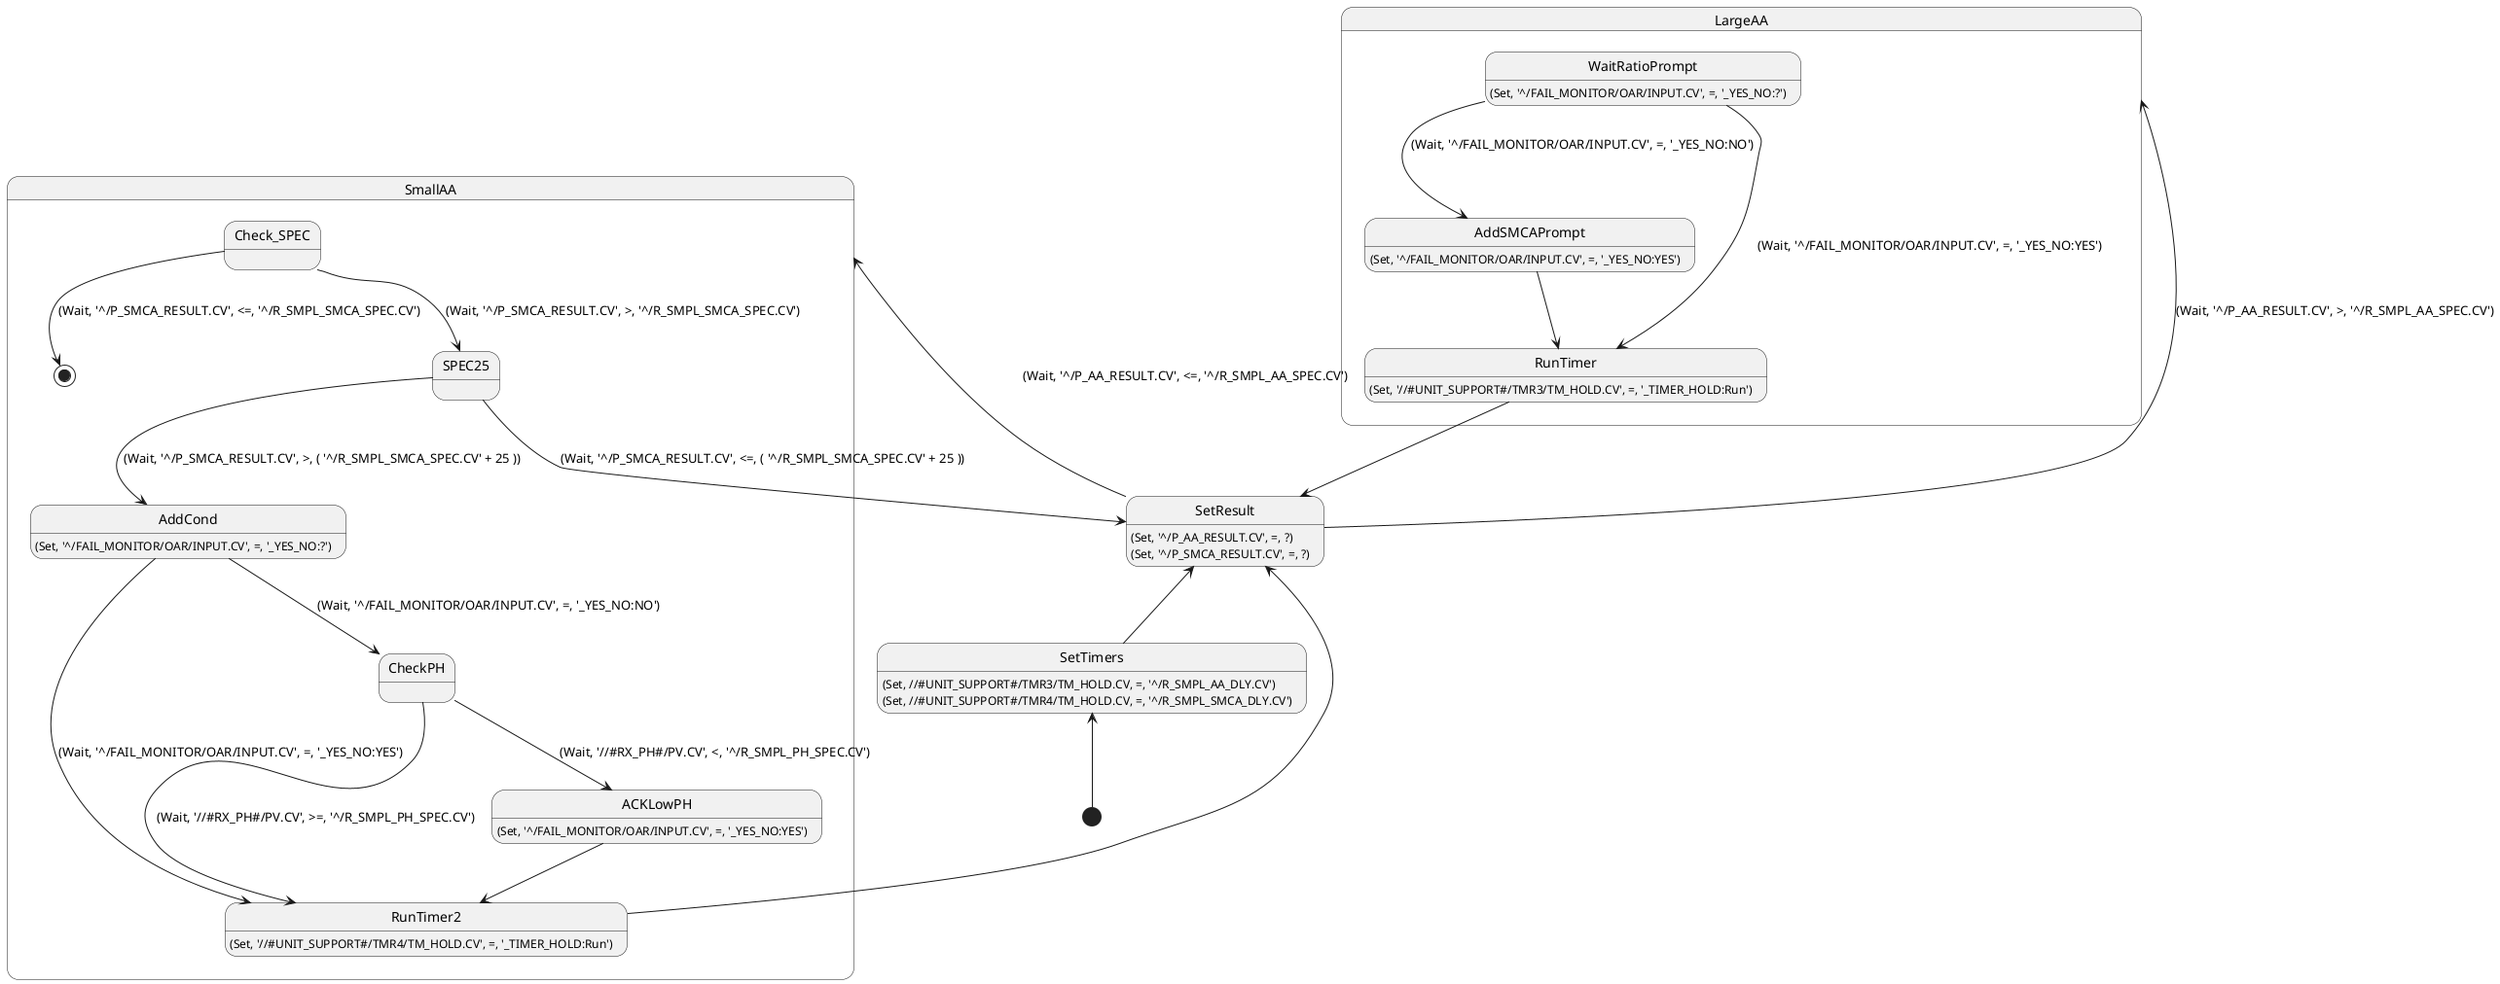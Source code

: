 @startuml

[*] -up-> SetTimers

SetTimers: (Set, //#UNIT_SUPPORT#/TMR3/TM_HOLD.CV, =, '^/R_SMPL_AA_DLY.CV')
SetTimers: (Set, //#UNIT_SUPPORT#/TMR4/TM_HOLD.CV, =, '^/R_SMPL_SMCA_DLY.CV')

SetTimers -up-> SetResult

SetResult: (Set, '^/P_AA_RESULT.CV', =, ?)
SetResult: (Set, '^/P_SMCA_RESULT.CV', =, ?)

SetResult --> LargeAA: (Wait, '^/P_AA_RESULT.CV', >, '^/R_SMPL_AA_SPEC.CV')

SetResult --> SmallAA: (Wait, '^/P_AA_RESULT.CV', <=, '^/R_SMPL_AA_SPEC.CV')

state LargeAA {

WaitRatioPrompt: (Set, '^/FAIL_MONITOR/OAR/INPUT.CV', =, '_YES_NO:?')
WaitRatioPrompt --> AddSMCAPrompt: (Wait, '^/FAIL_MONITOR/OAR/INPUT.CV', =, '_YES_NO:NO')

WaitRatioPrompt --> RunTimer: (Wait, '^/FAIL_MONITOR/OAR/INPUT.CV', =, '_YES_NO:YES')
AddSMCAPrompt: (Set, '^/FAIL_MONITOR/OAR/INPUT.CV', =, '_YES_NO:YES')

AddSMCAPrompt --> RunTimer
RunTimer: (Set, '//#UNIT_SUPPORT#/TMR3/TM_HOLD.CV', =, '_TIMER_HOLD:Run')
RunTimer --> SetResult


}

state SmallAA {

Check_SPEC --> [*]: (Wait, '^/P_SMCA_RESULT.CV', <=, '^/R_SMPL_SMCA_SPEC.CV')
Check_SPEC --> SPEC25: (Wait, '^/P_SMCA_RESULT.CV', >, '^/R_SMPL_SMCA_SPEC.CV')

SPEC25 --> SetResult: (Wait, '^/P_SMCA_RESULT.CV', <=, ( '^/R_SMPL_SMCA_SPEC.CV' + 25 ))

SPEC25 --> AddCond: (Wait, '^/P_SMCA_RESULT.CV', >, ( '^/R_SMPL_SMCA_SPEC.CV' + 25 ))
AddCond: (Set, '^/FAIL_MONITOR/OAR/INPUT.CV', =, '_YES_NO:?')

AddCond --> RunTimer2: (Wait, '^/FAIL_MONITOR/OAR/INPUT.CV', =, '_YES_NO:YES')

AddCond --> CheckPH:  (Wait, '^/FAIL_MONITOR/OAR/INPUT.CV', =, '_YES_NO:NO')

CheckPH --> RunTimer2: (Wait, '//#RX_PH#/PV.CV', >=, '^/R_SMPL_PH_SPEC.CV')
CheckPH --> ACKLowPH: (Wait, '//#RX_PH#/PV.CV', <, '^/R_SMPL_PH_SPEC.CV')
ACKLowPH --> RunTimer2

ACKLowPH: (Set, '^/FAIL_MONITOR/OAR/INPUT.CV', =, '_YES_NO:YES')

RunTimer2: (Set, '//#UNIT_SUPPORT#/TMR4/TM_HOLD.CV', =, '_TIMER_HOLD:Run')

RunTimer2 --> SetResult


}


@enduml

